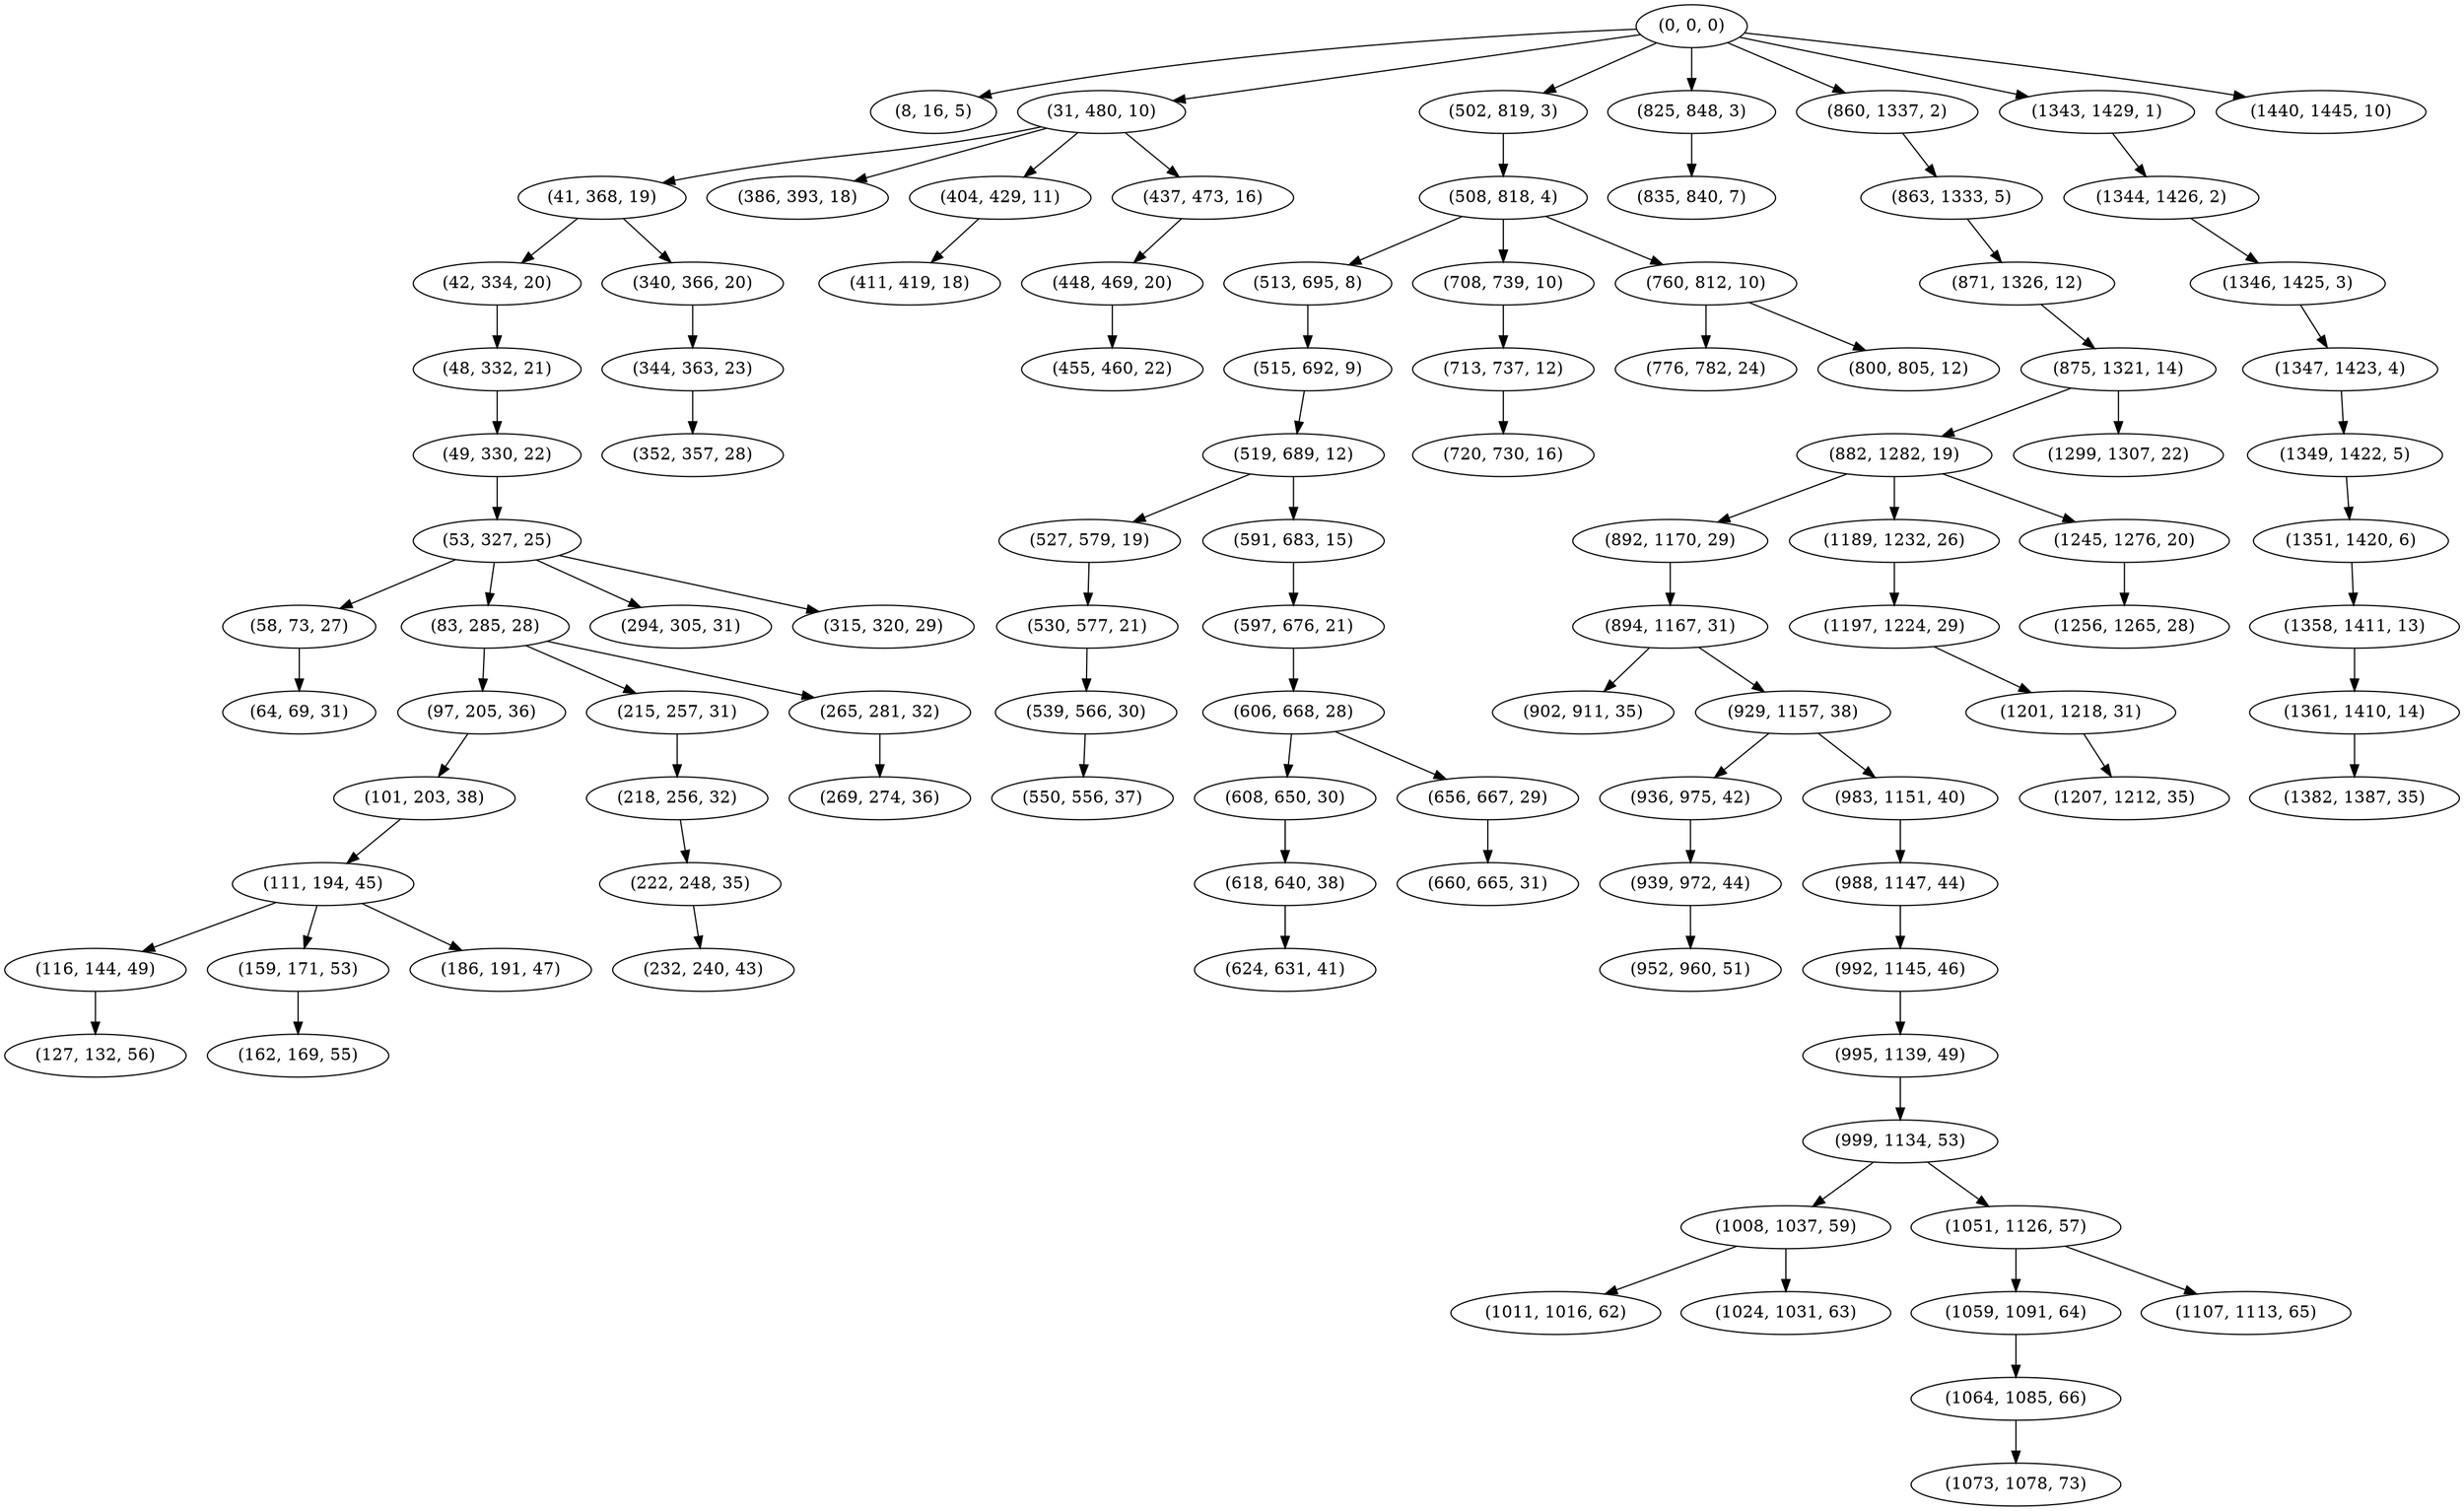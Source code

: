 digraph tree {
    "(0, 0, 0)";
    "(8, 16, 5)";
    "(31, 480, 10)";
    "(41, 368, 19)";
    "(42, 334, 20)";
    "(48, 332, 21)";
    "(49, 330, 22)";
    "(53, 327, 25)";
    "(58, 73, 27)";
    "(64, 69, 31)";
    "(83, 285, 28)";
    "(97, 205, 36)";
    "(101, 203, 38)";
    "(111, 194, 45)";
    "(116, 144, 49)";
    "(127, 132, 56)";
    "(159, 171, 53)";
    "(162, 169, 55)";
    "(186, 191, 47)";
    "(215, 257, 31)";
    "(218, 256, 32)";
    "(222, 248, 35)";
    "(232, 240, 43)";
    "(265, 281, 32)";
    "(269, 274, 36)";
    "(294, 305, 31)";
    "(315, 320, 29)";
    "(340, 366, 20)";
    "(344, 363, 23)";
    "(352, 357, 28)";
    "(386, 393, 18)";
    "(404, 429, 11)";
    "(411, 419, 18)";
    "(437, 473, 16)";
    "(448, 469, 20)";
    "(455, 460, 22)";
    "(502, 819, 3)";
    "(508, 818, 4)";
    "(513, 695, 8)";
    "(515, 692, 9)";
    "(519, 689, 12)";
    "(527, 579, 19)";
    "(530, 577, 21)";
    "(539, 566, 30)";
    "(550, 556, 37)";
    "(591, 683, 15)";
    "(597, 676, 21)";
    "(606, 668, 28)";
    "(608, 650, 30)";
    "(618, 640, 38)";
    "(624, 631, 41)";
    "(656, 667, 29)";
    "(660, 665, 31)";
    "(708, 739, 10)";
    "(713, 737, 12)";
    "(720, 730, 16)";
    "(760, 812, 10)";
    "(776, 782, 24)";
    "(800, 805, 12)";
    "(825, 848, 3)";
    "(835, 840, 7)";
    "(860, 1337, 2)";
    "(863, 1333, 5)";
    "(871, 1326, 12)";
    "(875, 1321, 14)";
    "(882, 1282, 19)";
    "(892, 1170, 29)";
    "(894, 1167, 31)";
    "(902, 911, 35)";
    "(929, 1157, 38)";
    "(936, 975, 42)";
    "(939, 972, 44)";
    "(952, 960, 51)";
    "(983, 1151, 40)";
    "(988, 1147, 44)";
    "(992, 1145, 46)";
    "(995, 1139, 49)";
    "(999, 1134, 53)";
    "(1008, 1037, 59)";
    "(1011, 1016, 62)";
    "(1024, 1031, 63)";
    "(1051, 1126, 57)";
    "(1059, 1091, 64)";
    "(1064, 1085, 66)";
    "(1073, 1078, 73)";
    "(1107, 1113, 65)";
    "(1189, 1232, 26)";
    "(1197, 1224, 29)";
    "(1201, 1218, 31)";
    "(1207, 1212, 35)";
    "(1245, 1276, 20)";
    "(1256, 1265, 28)";
    "(1299, 1307, 22)";
    "(1343, 1429, 1)";
    "(1344, 1426, 2)";
    "(1346, 1425, 3)";
    "(1347, 1423, 4)";
    "(1349, 1422, 5)";
    "(1351, 1420, 6)";
    "(1358, 1411, 13)";
    "(1361, 1410, 14)";
    "(1382, 1387, 35)";
    "(1440, 1445, 10)";
    "(0, 0, 0)" -> "(8, 16, 5)";
    "(0, 0, 0)" -> "(31, 480, 10)";
    "(0, 0, 0)" -> "(502, 819, 3)";
    "(0, 0, 0)" -> "(825, 848, 3)";
    "(0, 0, 0)" -> "(860, 1337, 2)";
    "(0, 0, 0)" -> "(1343, 1429, 1)";
    "(0, 0, 0)" -> "(1440, 1445, 10)";
    "(31, 480, 10)" -> "(41, 368, 19)";
    "(31, 480, 10)" -> "(386, 393, 18)";
    "(31, 480, 10)" -> "(404, 429, 11)";
    "(31, 480, 10)" -> "(437, 473, 16)";
    "(41, 368, 19)" -> "(42, 334, 20)";
    "(41, 368, 19)" -> "(340, 366, 20)";
    "(42, 334, 20)" -> "(48, 332, 21)";
    "(48, 332, 21)" -> "(49, 330, 22)";
    "(49, 330, 22)" -> "(53, 327, 25)";
    "(53, 327, 25)" -> "(58, 73, 27)";
    "(53, 327, 25)" -> "(83, 285, 28)";
    "(53, 327, 25)" -> "(294, 305, 31)";
    "(53, 327, 25)" -> "(315, 320, 29)";
    "(58, 73, 27)" -> "(64, 69, 31)";
    "(83, 285, 28)" -> "(97, 205, 36)";
    "(83, 285, 28)" -> "(215, 257, 31)";
    "(83, 285, 28)" -> "(265, 281, 32)";
    "(97, 205, 36)" -> "(101, 203, 38)";
    "(101, 203, 38)" -> "(111, 194, 45)";
    "(111, 194, 45)" -> "(116, 144, 49)";
    "(111, 194, 45)" -> "(159, 171, 53)";
    "(111, 194, 45)" -> "(186, 191, 47)";
    "(116, 144, 49)" -> "(127, 132, 56)";
    "(159, 171, 53)" -> "(162, 169, 55)";
    "(215, 257, 31)" -> "(218, 256, 32)";
    "(218, 256, 32)" -> "(222, 248, 35)";
    "(222, 248, 35)" -> "(232, 240, 43)";
    "(265, 281, 32)" -> "(269, 274, 36)";
    "(340, 366, 20)" -> "(344, 363, 23)";
    "(344, 363, 23)" -> "(352, 357, 28)";
    "(404, 429, 11)" -> "(411, 419, 18)";
    "(437, 473, 16)" -> "(448, 469, 20)";
    "(448, 469, 20)" -> "(455, 460, 22)";
    "(502, 819, 3)" -> "(508, 818, 4)";
    "(508, 818, 4)" -> "(513, 695, 8)";
    "(508, 818, 4)" -> "(708, 739, 10)";
    "(508, 818, 4)" -> "(760, 812, 10)";
    "(513, 695, 8)" -> "(515, 692, 9)";
    "(515, 692, 9)" -> "(519, 689, 12)";
    "(519, 689, 12)" -> "(527, 579, 19)";
    "(519, 689, 12)" -> "(591, 683, 15)";
    "(527, 579, 19)" -> "(530, 577, 21)";
    "(530, 577, 21)" -> "(539, 566, 30)";
    "(539, 566, 30)" -> "(550, 556, 37)";
    "(591, 683, 15)" -> "(597, 676, 21)";
    "(597, 676, 21)" -> "(606, 668, 28)";
    "(606, 668, 28)" -> "(608, 650, 30)";
    "(606, 668, 28)" -> "(656, 667, 29)";
    "(608, 650, 30)" -> "(618, 640, 38)";
    "(618, 640, 38)" -> "(624, 631, 41)";
    "(656, 667, 29)" -> "(660, 665, 31)";
    "(708, 739, 10)" -> "(713, 737, 12)";
    "(713, 737, 12)" -> "(720, 730, 16)";
    "(760, 812, 10)" -> "(776, 782, 24)";
    "(760, 812, 10)" -> "(800, 805, 12)";
    "(825, 848, 3)" -> "(835, 840, 7)";
    "(860, 1337, 2)" -> "(863, 1333, 5)";
    "(863, 1333, 5)" -> "(871, 1326, 12)";
    "(871, 1326, 12)" -> "(875, 1321, 14)";
    "(875, 1321, 14)" -> "(882, 1282, 19)";
    "(875, 1321, 14)" -> "(1299, 1307, 22)";
    "(882, 1282, 19)" -> "(892, 1170, 29)";
    "(882, 1282, 19)" -> "(1189, 1232, 26)";
    "(882, 1282, 19)" -> "(1245, 1276, 20)";
    "(892, 1170, 29)" -> "(894, 1167, 31)";
    "(894, 1167, 31)" -> "(902, 911, 35)";
    "(894, 1167, 31)" -> "(929, 1157, 38)";
    "(929, 1157, 38)" -> "(936, 975, 42)";
    "(929, 1157, 38)" -> "(983, 1151, 40)";
    "(936, 975, 42)" -> "(939, 972, 44)";
    "(939, 972, 44)" -> "(952, 960, 51)";
    "(983, 1151, 40)" -> "(988, 1147, 44)";
    "(988, 1147, 44)" -> "(992, 1145, 46)";
    "(992, 1145, 46)" -> "(995, 1139, 49)";
    "(995, 1139, 49)" -> "(999, 1134, 53)";
    "(999, 1134, 53)" -> "(1008, 1037, 59)";
    "(999, 1134, 53)" -> "(1051, 1126, 57)";
    "(1008, 1037, 59)" -> "(1011, 1016, 62)";
    "(1008, 1037, 59)" -> "(1024, 1031, 63)";
    "(1051, 1126, 57)" -> "(1059, 1091, 64)";
    "(1051, 1126, 57)" -> "(1107, 1113, 65)";
    "(1059, 1091, 64)" -> "(1064, 1085, 66)";
    "(1064, 1085, 66)" -> "(1073, 1078, 73)";
    "(1189, 1232, 26)" -> "(1197, 1224, 29)";
    "(1197, 1224, 29)" -> "(1201, 1218, 31)";
    "(1201, 1218, 31)" -> "(1207, 1212, 35)";
    "(1245, 1276, 20)" -> "(1256, 1265, 28)";
    "(1343, 1429, 1)" -> "(1344, 1426, 2)";
    "(1344, 1426, 2)" -> "(1346, 1425, 3)";
    "(1346, 1425, 3)" -> "(1347, 1423, 4)";
    "(1347, 1423, 4)" -> "(1349, 1422, 5)";
    "(1349, 1422, 5)" -> "(1351, 1420, 6)";
    "(1351, 1420, 6)" -> "(1358, 1411, 13)";
    "(1358, 1411, 13)" -> "(1361, 1410, 14)";
    "(1361, 1410, 14)" -> "(1382, 1387, 35)";
}
